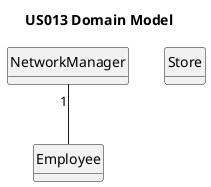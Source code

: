 @startuml
skinparam monochrome true
skinparam packageStyle rectangle
skinparam shadowing false

'left to right direction

hide circle
hide methods

title US013 Domain Model

class NetworkManager {
}

class Employee {
}

class Store {
}


NetworkManager "1" -- Employee



@enduml